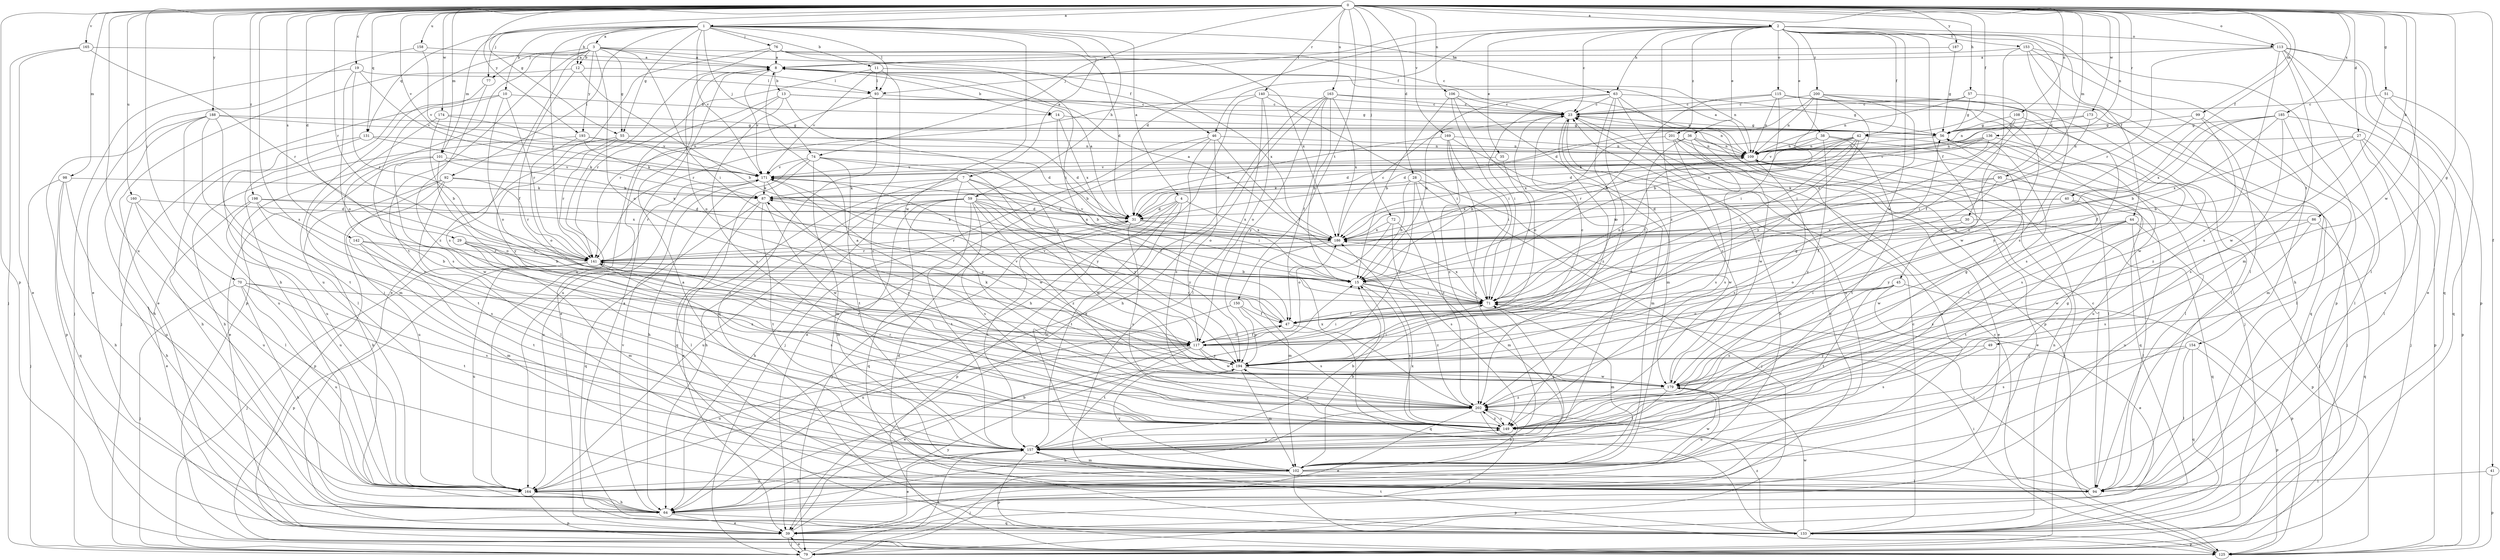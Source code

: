 strict digraph  {
0;
1;
2;
3;
4;
7;
8;
10;
11;
12;
13;
14;
15;
19;
23;
27;
28;
29;
30;
31;
35;
36;
38;
39;
40;
41;
42;
44;
45;
46;
47;
49;
51;
55;
56;
57;
59;
63;
64;
70;
71;
72;
74;
76;
77;
79;
86;
87;
92;
93;
94;
95;
98;
99;
101;
102;
106;
108;
109;
113;
115;
117;
125;
131;
133;
136;
140;
141;
142;
149;
150;
153;
154;
157;
158;
160;
163;
164;
165;
169;
171;
173;
174;
179;
185;
186;
187;
188;
193;
194;
198;
200;
201;
202;
0 -> 1  [label=a];
0 -> 2  [label=a];
0 -> 19  [label=c];
0 -> 27  [label=d];
0 -> 28  [label=d];
0 -> 29  [label=d];
0 -> 40  [label=f];
0 -> 41  [label=f];
0 -> 42  [label=f];
0 -> 49  [label=g];
0 -> 51  [label=g];
0 -> 55  [label=g];
0 -> 57  [label=h];
0 -> 70  [label=i];
0 -> 72  [label=j];
0 -> 74  [label=j];
0 -> 86  [label=k];
0 -> 95  [label=m];
0 -> 98  [label=m];
0 -> 99  [label=m];
0 -> 101  [label=m];
0 -> 106  [label=n];
0 -> 108  [label=n];
0 -> 109  [label=n];
0 -> 113  [label=o];
0 -> 125  [label=p];
0 -> 131  [label=q];
0 -> 136  [label=r];
0 -> 140  [label=r];
0 -> 141  [label=r];
0 -> 142  [label=s];
0 -> 149  [label=s];
0 -> 150  [label=t];
0 -> 158  [label=u];
0 -> 160  [label=u];
0 -> 163  [label=u];
0 -> 164  [label=u];
0 -> 165  [label=v];
0 -> 169  [label=v];
0 -> 171  [label=v];
0 -> 173  [label=w];
0 -> 174  [label=w];
0 -> 179  [label=w];
0 -> 185  [label=x];
0 -> 187  [label=y];
0 -> 188  [label=y];
0 -> 193  [label=y];
0 -> 198  [label=z];
1 -> 3  [label=a];
1 -> 4  [label=a];
1 -> 7  [label=a];
1 -> 10  [label=b];
1 -> 11  [label=b];
1 -> 12  [label=b];
1 -> 55  [label=g];
1 -> 59  [label=h];
1 -> 63  [label=h];
1 -> 74  [label=j];
1 -> 76  [label=j];
1 -> 77  [label=j];
1 -> 92  [label=l];
1 -> 93  [label=l];
1 -> 101  [label=m];
1 -> 131  [label=q];
1 -> 141  [label=r];
1 -> 171  [label=v];
1 -> 179  [label=w];
2 -> 23  [label=c];
2 -> 30  [label=d];
2 -> 31  [label=d];
2 -> 35  [label=e];
2 -> 36  [label=e];
2 -> 38  [label=e];
2 -> 42  [label=f];
2 -> 44  [label=f];
2 -> 45  [label=f];
2 -> 46  [label=f];
2 -> 63  [label=h];
2 -> 93  [label=l];
2 -> 113  [label=o];
2 -> 115  [label=o];
2 -> 153  [label=t];
2 -> 154  [label=t];
2 -> 179  [label=w];
2 -> 200  [label=z];
2 -> 201  [label=z];
2 -> 202  [label=z];
3 -> 8  [label=a];
3 -> 12  [label=b];
3 -> 23  [label=c];
3 -> 46  [label=f];
3 -> 55  [label=g];
3 -> 64  [label=h];
3 -> 71  [label=i];
3 -> 77  [label=j];
3 -> 117  [label=o];
3 -> 125  [label=p];
3 -> 149  [label=s];
3 -> 157  [label=t];
3 -> 193  [label=y];
4 -> 31  [label=d];
4 -> 79  [label=j];
4 -> 102  [label=m];
4 -> 125  [label=p];
4 -> 157  [label=t];
4 -> 186  [label=x];
7 -> 39  [label=e];
7 -> 47  [label=f];
7 -> 64  [label=h];
7 -> 71  [label=i];
7 -> 87  [label=k];
7 -> 179  [label=w];
7 -> 194  [label=y];
8 -> 13  [label=b];
8 -> 14  [label=b];
8 -> 109  [label=n];
8 -> 117  [label=o];
8 -> 171  [label=v];
10 -> 14  [label=b];
10 -> 79  [label=j];
10 -> 117  [label=o];
10 -> 141  [label=r];
10 -> 149  [label=s];
11 -> 93  [label=l];
11 -> 141  [label=r];
11 -> 149  [label=s];
11 -> 171  [label=v];
11 -> 186  [label=x];
12 -> 15  [label=b];
12 -> 39  [label=e];
12 -> 47  [label=f];
12 -> 93  [label=l];
13 -> 23  [label=c];
13 -> 39  [label=e];
13 -> 56  [label=g];
13 -> 149  [label=s];
13 -> 164  [label=u];
13 -> 194  [label=y];
14 -> 15  [label=b];
14 -> 56  [label=g];
14 -> 186  [label=x];
15 -> 71  [label=i];
15 -> 149  [label=s];
15 -> 202  [label=z];
19 -> 79  [label=j];
19 -> 93  [label=l];
19 -> 117  [label=o];
19 -> 141  [label=r];
19 -> 171  [label=v];
23 -> 56  [label=g];
23 -> 64  [label=h];
23 -> 117  [label=o];
23 -> 202  [label=z];
27 -> 15  [label=b];
27 -> 79  [label=j];
27 -> 94  [label=l];
27 -> 109  [label=n];
27 -> 125  [label=p];
27 -> 186  [label=x];
28 -> 15  [label=b];
28 -> 79  [label=j];
28 -> 87  [label=k];
28 -> 179  [label=w];
28 -> 194  [label=y];
28 -> 202  [label=z];
29 -> 15  [label=b];
29 -> 102  [label=m];
29 -> 117  [label=o];
29 -> 141  [label=r];
29 -> 202  [label=z];
30 -> 117  [label=o];
30 -> 133  [label=q];
30 -> 186  [label=x];
31 -> 8  [label=a];
31 -> 71  [label=i];
31 -> 141  [label=r];
31 -> 149  [label=s];
31 -> 157  [label=t];
31 -> 186  [label=x];
35 -> 71  [label=i];
35 -> 171  [label=v];
36 -> 31  [label=d];
36 -> 47  [label=f];
36 -> 94  [label=l];
36 -> 109  [label=n];
36 -> 149  [label=s];
36 -> 179  [label=w];
38 -> 94  [label=l];
38 -> 109  [label=n];
38 -> 157  [label=t];
38 -> 171  [label=v];
38 -> 202  [label=z];
39 -> 79  [label=j];
39 -> 194  [label=y];
40 -> 31  [label=d];
40 -> 164  [label=u];
40 -> 186  [label=x];
40 -> 194  [label=y];
41 -> 94  [label=l];
41 -> 125  [label=p];
42 -> 31  [label=d];
42 -> 71  [label=i];
42 -> 79  [label=j];
42 -> 87  [label=k];
42 -> 109  [label=n];
42 -> 117  [label=o];
42 -> 141  [label=r];
42 -> 186  [label=x];
44 -> 94  [label=l];
44 -> 125  [label=p];
44 -> 149  [label=s];
44 -> 157  [label=t];
44 -> 179  [label=w];
44 -> 186  [label=x];
45 -> 39  [label=e];
45 -> 71  [label=i];
45 -> 117  [label=o];
45 -> 125  [label=p];
45 -> 149  [label=s];
45 -> 157  [label=t];
46 -> 39  [label=e];
46 -> 71  [label=i];
46 -> 79  [label=j];
46 -> 109  [label=n];
46 -> 117  [label=o];
46 -> 202  [label=z];
47 -> 117  [label=o];
47 -> 133  [label=q];
47 -> 141  [label=r];
47 -> 171  [label=v];
49 -> 149  [label=s];
49 -> 194  [label=y];
51 -> 23  [label=c];
51 -> 133  [label=q];
51 -> 164  [label=u];
51 -> 179  [label=w];
55 -> 31  [label=d];
55 -> 39  [label=e];
55 -> 109  [label=n];
55 -> 141  [label=r];
55 -> 194  [label=y];
56 -> 109  [label=n];
56 -> 157  [label=t];
56 -> 164  [label=u];
57 -> 23  [label=c];
57 -> 47  [label=f];
57 -> 56  [label=g];
57 -> 109  [label=n];
59 -> 31  [label=d];
59 -> 64  [label=h];
59 -> 102  [label=m];
59 -> 133  [label=q];
59 -> 149  [label=s];
59 -> 157  [label=t];
59 -> 164  [label=u];
59 -> 179  [label=w];
59 -> 186  [label=x];
59 -> 194  [label=y];
59 -> 202  [label=z];
63 -> 15  [label=b];
63 -> 23  [label=c];
63 -> 56  [label=g];
63 -> 71  [label=i];
63 -> 117  [label=o];
63 -> 125  [label=p];
63 -> 164  [label=u];
63 -> 194  [label=y];
64 -> 15  [label=b];
64 -> 23  [label=c];
64 -> 39  [label=e];
64 -> 133  [label=q];
64 -> 171  [label=v];
70 -> 64  [label=h];
70 -> 71  [label=i];
70 -> 79  [label=j];
70 -> 149  [label=s];
70 -> 157  [label=t];
70 -> 164  [label=u];
71 -> 47  [label=f];
71 -> 102  [label=m];
71 -> 109  [label=n];
71 -> 186  [label=x];
72 -> 102  [label=m];
72 -> 117  [label=o];
72 -> 149  [label=s];
72 -> 186  [label=x];
74 -> 15  [label=b];
74 -> 64  [label=h];
74 -> 102  [label=m];
74 -> 133  [label=q];
74 -> 157  [label=t];
74 -> 171  [label=v];
74 -> 194  [label=y];
76 -> 8  [label=a];
76 -> 31  [label=d];
76 -> 39  [label=e];
76 -> 71  [label=i];
76 -> 164  [label=u];
76 -> 186  [label=x];
77 -> 164  [label=u];
77 -> 202  [label=z];
79 -> 39  [label=e];
79 -> 157  [label=t];
86 -> 133  [label=q];
86 -> 149  [label=s];
86 -> 179  [label=w];
86 -> 186  [label=x];
87 -> 31  [label=d];
87 -> 94  [label=l];
87 -> 133  [label=q];
87 -> 157  [label=t];
87 -> 179  [label=w];
92 -> 64  [label=h];
92 -> 87  [label=k];
92 -> 94  [label=l];
92 -> 125  [label=p];
92 -> 141  [label=r];
92 -> 164  [label=u];
93 -> 23  [label=c];
93 -> 133  [label=q];
93 -> 141  [label=r];
94 -> 8  [label=a];
94 -> 23  [label=c];
94 -> 31  [label=d];
94 -> 71  [label=i];
94 -> 186  [label=x];
95 -> 47  [label=f];
95 -> 79  [label=j];
95 -> 87  [label=k];
95 -> 186  [label=x];
98 -> 64  [label=h];
98 -> 79  [label=j];
98 -> 87  [label=k];
98 -> 133  [label=q];
98 -> 164  [label=u];
99 -> 56  [label=g];
99 -> 102  [label=m];
99 -> 194  [label=y];
99 -> 202  [label=z];
101 -> 117  [label=o];
101 -> 157  [label=t];
101 -> 171  [label=v];
101 -> 179  [label=w];
101 -> 186  [label=x];
102 -> 15  [label=b];
102 -> 56  [label=g];
102 -> 79  [label=j];
102 -> 94  [label=l];
102 -> 125  [label=p];
102 -> 164  [label=u];
102 -> 179  [label=w];
102 -> 194  [label=y];
102 -> 202  [label=z];
106 -> 15  [label=b];
106 -> 23  [label=c];
106 -> 71  [label=i];
106 -> 102  [label=m];
106 -> 157  [label=t];
108 -> 47  [label=f];
108 -> 56  [label=g];
108 -> 179  [label=w];
108 -> 186  [label=x];
109 -> 8  [label=a];
109 -> 39  [label=e];
109 -> 79  [label=j];
109 -> 133  [label=q];
109 -> 149  [label=s];
109 -> 171  [label=v];
113 -> 8  [label=a];
113 -> 39  [label=e];
113 -> 94  [label=l];
113 -> 102  [label=m];
113 -> 125  [label=p];
113 -> 133  [label=q];
113 -> 141  [label=r];
113 -> 149  [label=s];
115 -> 15  [label=b];
115 -> 23  [label=c];
115 -> 71  [label=i];
115 -> 79  [label=j];
115 -> 94  [label=l];
115 -> 109  [label=n];
115 -> 133  [label=q];
117 -> 23  [label=c];
117 -> 39  [label=e];
117 -> 47  [label=f];
117 -> 71  [label=i];
117 -> 157  [label=t];
117 -> 164  [label=u];
117 -> 171  [label=v];
117 -> 179  [label=w];
117 -> 194  [label=y];
125 -> 23  [label=c];
125 -> 71  [label=i];
131 -> 64  [label=h];
131 -> 87  [label=k];
131 -> 109  [label=n];
131 -> 164  [label=u];
133 -> 8  [label=a];
133 -> 23  [label=c];
133 -> 109  [label=n];
133 -> 125  [label=p];
133 -> 157  [label=t];
133 -> 179  [label=w];
133 -> 202  [label=z];
136 -> 31  [label=d];
136 -> 109  [label=n];
136 -> 149  [label=s];
136 -> 171  [label=v];
136 -> 186  [label=x];
140 -> 23  [label=c];
140 -> 64  [label=h];
140 -> 71  [label=i];
140 -> 94  [label=l];
140 -> 117  [label=o];
140 -> 141  [label=r];
141 -> 15  [label=b];
141 -> 79  [label=j];
141 -> 125  [label=p];
141 -> 149  [label=s];
141 -> 164  [label=u];
142 -> 15  [label=b];
142 -> 102  [label=m];
142 -> 141  [label=r];
142 -> 157  [label=t];
149 -> 157  [label=t];
149 -> 194  [label=y];
149 -> 202  [label=z];
150 -> 47  [label=f];
150 -> 149  [label=s];
150 -> 164  [label=u];
150 -> 194  [label=y];
153 -> 8  [label=a];
153 -> 64  [label=h];
153 -> 94  [label=l];
153 -> 125  [label=p];
153 -> 149  [label=s];
153 -> 202  [label=z];
154 -> 94  [label=l];
154 -> 125  [label=p];
154 -> 133  [label=q];
154 -> 149  [label=s];
154 -> 194  [label=y];
157 -> 15  [label=b];
157 -> 39  [label=e];
157 -> 64  [label=h];
157 -> 71  [label=i];
157 -> 102  [label=m];
157 -> 125  [label=p];
157 -> 149  [label=s];
158 -> 8  [label=a];
158 -> 39  [label=e];
158 -> 171  [label=v];
160 -> 31  [label=d];
160 -> 64  [label=h];
160 -> 94  [label=l];
160 -> 164  [label=u];
163 -> 15  [label=b];
163 -> 23  [label=c];
163 -> 39  [label=e];
163 -> 47  [label=f];
163 -> 64  [label=h];
163 -> 109  [label=n];
163 -> 186  [label=x];
163 -> 194  [label=y];
164 -> 64  [label=h];
164 -> 125  [label=p];
165 -> 8  [label=a];
165 -> 39  [label=e];
165 -> 79  [label=j];
165 -> 141  [label=r];
169 -> 31  [label=d];
169 -> 71  [label=i];
169 -> 102  [label=m];
169 -> 109  [label=n];
169 -> 157  [label=t];
169 -> 202  [label=z];
171 -> 87  [label=k];
171 -> 141  [label=r];
171 -> 164  [label=u];
171 -> 194  [label=y];
171 -> 202  [label=z];
173 -> 56  [label=g];
173 -> 71  [label=i];
173 -> 94  [label=l];
173 -> 109  [label=n];
174 -> 15  [label=b];
174 -> 56  [label=g];
174 -> 102  [label=m];
174 -> 171  [label=v];
179 -> 23  [label=c];
179 -> 157  [label=t];
179 -> 164  [label=u];
179 -> 202  [label=z];
185 -> 15  [label=b];
185 -> 47  [label=f];
185 -> 56  [label=g];
185 -> 94  [label=l];
185 -> 125  [label=p];
185 -> 149  [label=s];
185 -> 186  [label=x];
186 -> 8  [label=a];
186 -> 23  [label=c];
186 -> 87  [label=k];
186 -> 102  [label=m];
186 -> 141  [label=r];
186 -> 171  [label=v];
187 -> 8  [label=a];
187 -> 56  [label=g];
188 -> 56  [label=g];
188 -> 64  [label=h];
188 -> 94  [label=l];
188 -> 109  [label=n];
188 -> 125  [label=p];
188 -> 157  [label=t];
188 -> 164  [label=u];
193 -> 31  [label=d];
193 -> 64  [label=h];
193 -> 87  [label=k];
193 -> 109  [label=n];
193 -> 117  [label=o];
194 -> 56  [label=g];
194 -> 71  [label=i];
194 -> 87  [label=k];
194 -> 102  [label=m];
194 -> 141  [label=r];
194 -> 179  [label=w];
198 -> 31  [label=d];
198 -> 39  [label=e];
198 -> 117  [label=o];
198 -> 149  [label=s];
198 -> 164  [label=u];
198 -> 186  [label=x];
200 -> 15  [label=b];
200 -> 23  [label=c];
200 -> 31  [label=d];
200 -> 71  [label=i];
200 -> 109  [label=n];
200 -> 149  [label=s];
200 -> 179  [label=w];
200 -> 194  [label=y];
201 -> 15  [label=b];
201 -> 39  [label=e];
201 -> 109  [label=n];
201 -> 149  [label=s];
201 -> 164  [label=u];
202 -> 8  [label=a];
202 -> 39  [label=e];
202 -> 56  [label=g];
202 -> 64  [label=h];
202 -> 79  [label=j];
202 -> 141  [label=r];
202 -> 149  [label=s];
202 -> 186  [label=x];
}
